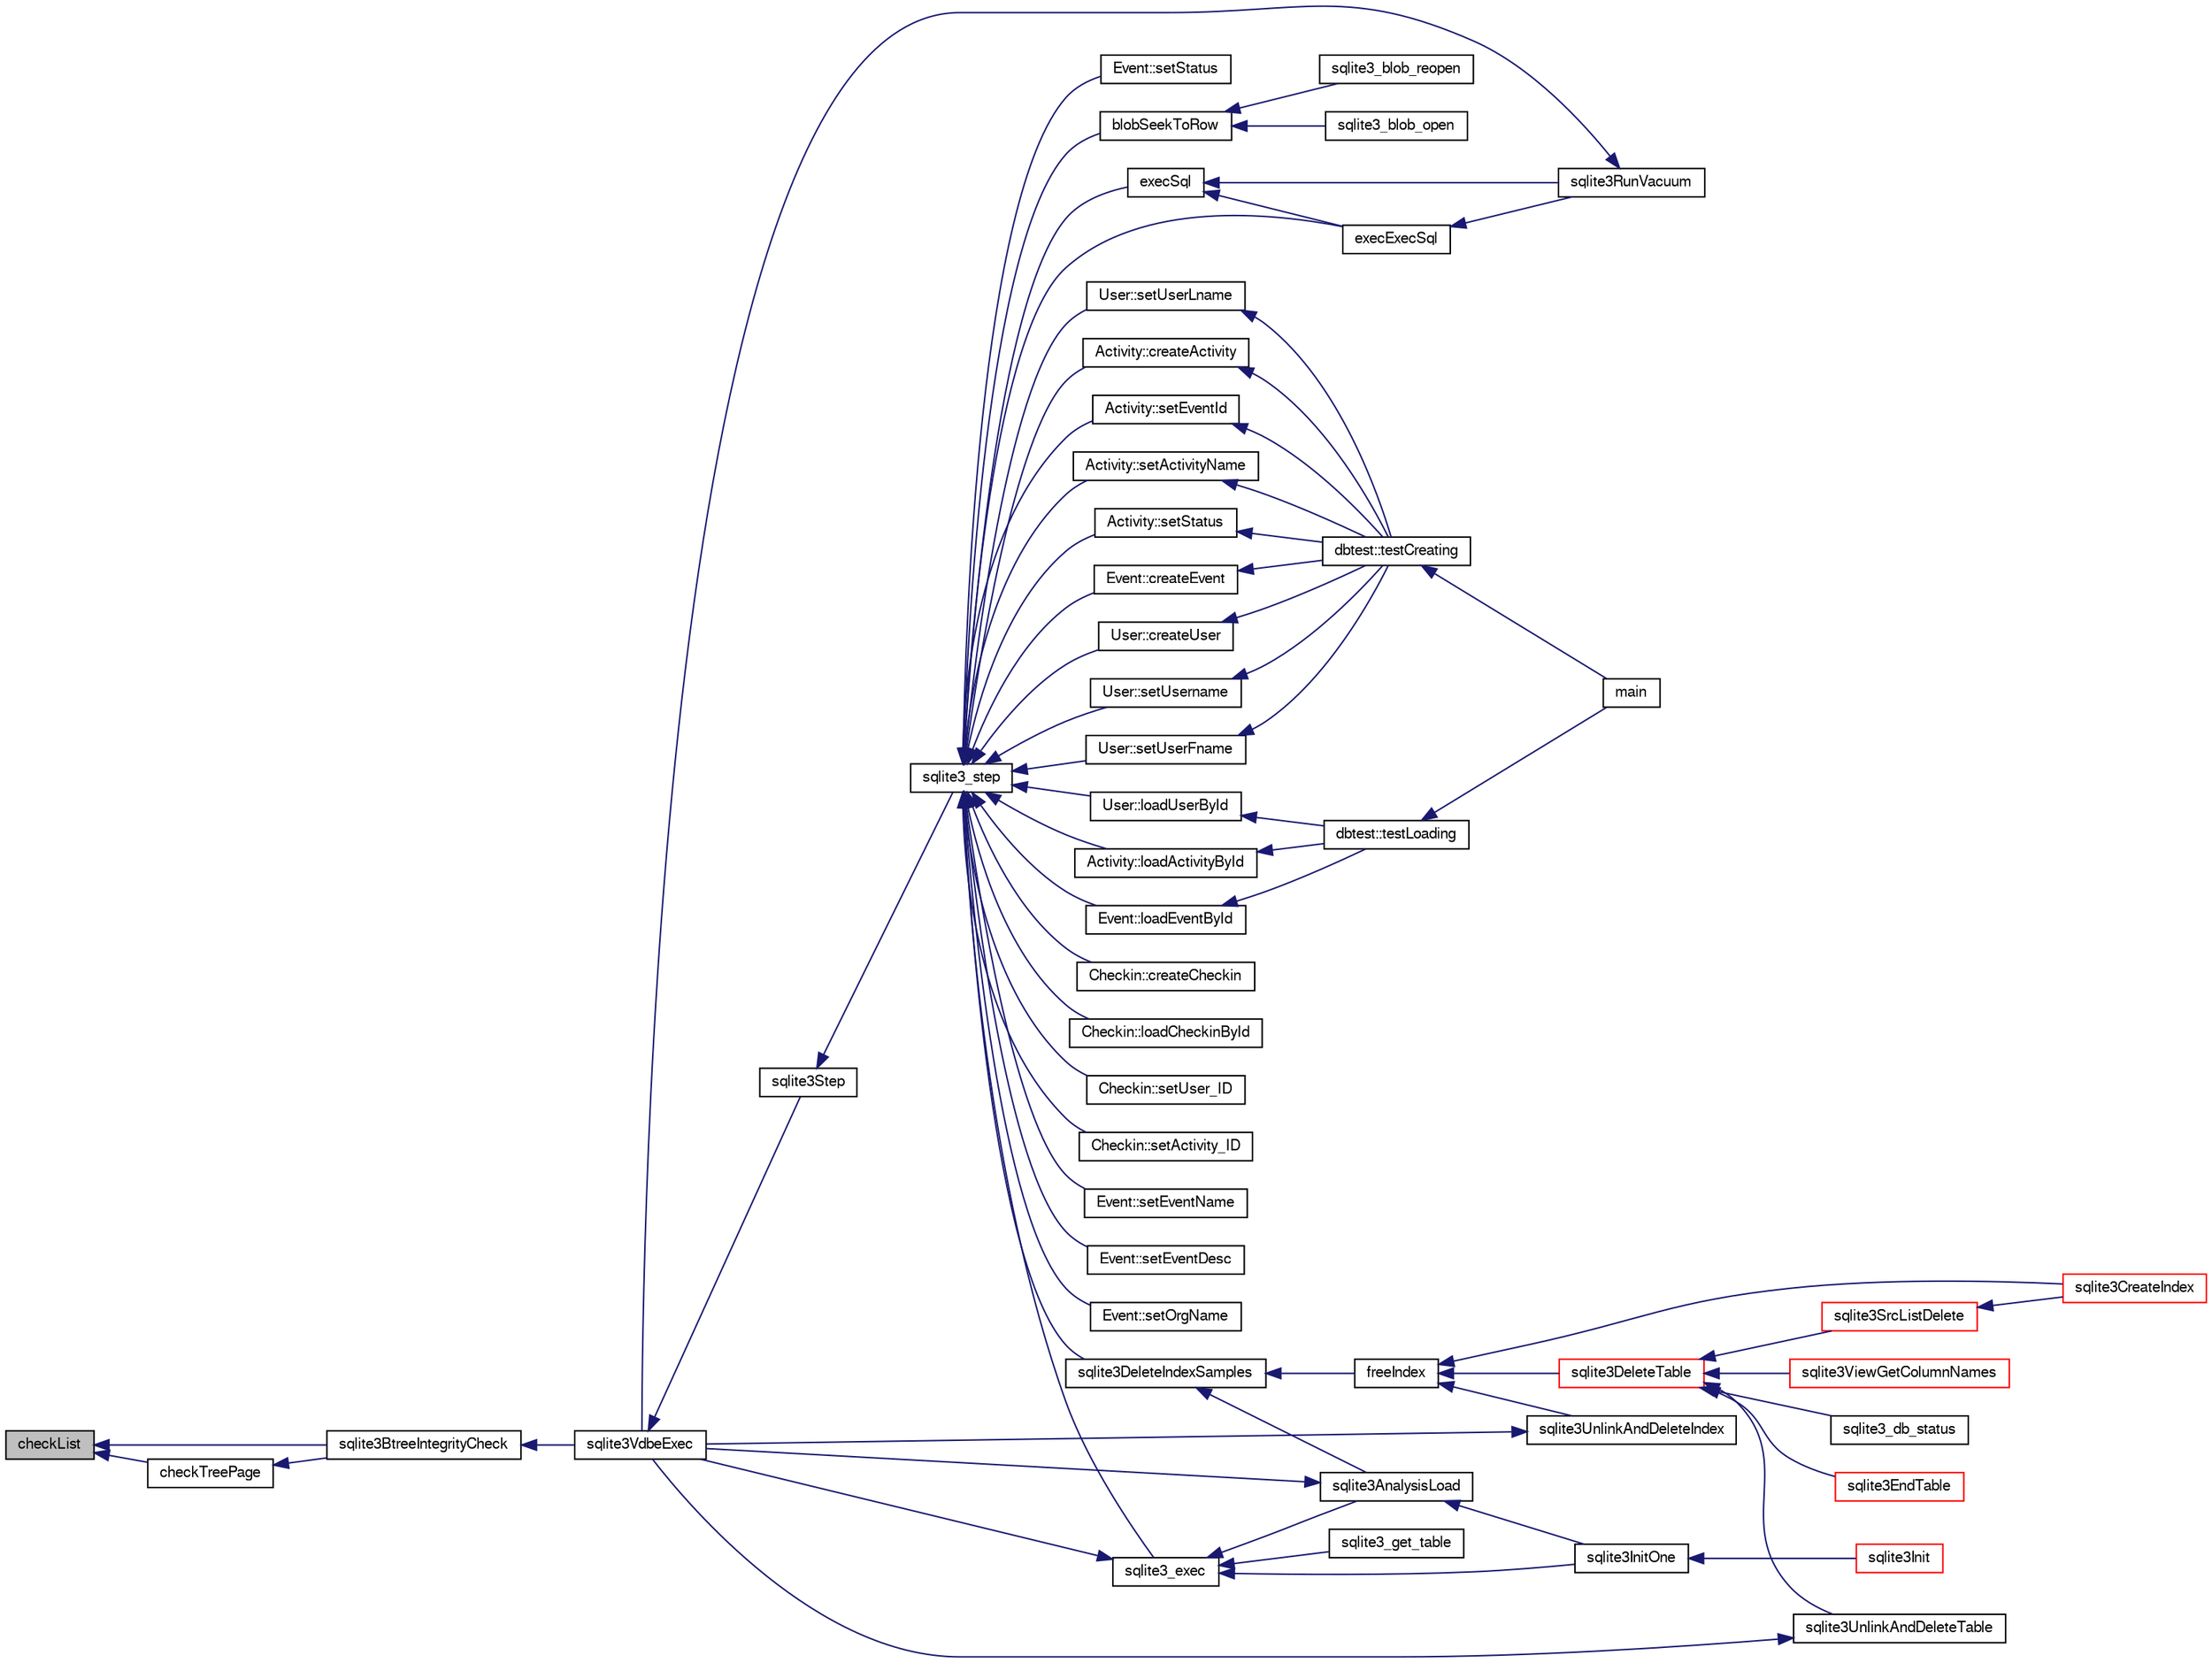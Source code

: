 digraph "checkList"
{
  edge [fontname="FreeSans",fontsize="10",labelfontname="FreeSans",labelfontsize="10"];
  node [fontname="FreeSans",fontsize="10",shape=record];
  rankdir="LR";
  Node40631 [label="checkList",height=0.2,width=0.4,color="black", fillcolor="grey75", style="filled", fontcolor="black"];
  Node40631 -> Node40632 [dir="back",color="midnightblue",fontsize="10",style="solid",fontname="FreeSans"];
  Node40632 [label="checkTreePage",height=0.2,width=0.4,color="black", fillcolor="white", style="filled",URL="$sqlite3_8c.html#a0bdac89d12e5ac328d260ae8259777b2"];
  Node40632 -> Node40633 [dir="back",color="midnightblue",fontsize="10",style="solid",fontname="FreeSans"];
  Node40633 [label="sqlite3BtreeIntegrityCheck",height=0.2,width=0.4,color="black", fillcolor="white", style="filled",URL="$sqlite3_8c.html#aa00011902d9e5ba26452d147c43fa1d8"];
  Node40633 -> Node40634 [dir="back",color="midnightblue",fontsize="10",style="solid",fontname="FreeSans"];
  Node40634 [label="sqlite3VdbeExec",height=0.2,width=0.4,color="black", fillcolor="white", style="filled",URL="$sqlite3_8c.html#a8ce40a614bdc56719c4d642b1e4dfb21"];
  Node40634 -> Node40635 [dir="back",color="midnightblue",fontsize="10",style="solid",fontname="FreeSans"];
  Node40635 [label="sqlite3Step",height=0.2,width=0.4,color="black", fillcolor="white", style="filled",URL="$sqlite3_8c.html#a3f2872e873e2758a4beedad1d5113554"];
  Node40635 -> Node40636 [dir="back",color="midnightblue",fontsize="10",style="solid",fontname="FreeSans"];
  Node40636 [label="sqlite3_step",height=0.2,width=0.4,color="black", fillcolor="white", style="filled",URL="$sqlite3_8h.html#ac1e491ce36b7471eb28387f7d3c74334"];
  Node40636 -> Node40637 [dir="back",color="midnightblue",fontsize="10",style="solid",fontname="FreeSans"];
  Node40637 [label="Activity::createActivity",height=0.2,width=0.4,color="black", fillcolor="white", style="filled",URL="$classActivity.html#a813cc5e52c14ab49b39014c134e3425b"];
  Node40637 -> Node40638 [dir="back",color="midnightblue",fontsize="10",style="solid",fontname="FreeSans"];
  Node40638 [label="dbtest::testCreating",height=0.2,width=0.4,color="black", fillcolor="white", style="filled",URL="$classdbtest.html#a8193e88a7df657069c8a6bd09c8243b7"];
  Node40638 -> Node40639 [dir="back",color="midnightblue",fontsize="10",style="solid",fontname="FreeSans"];
  Node40639 [label="main",height=0.2,width=0.4,color="black", fillcolor="white", style="filled",URL="$test_8cpp.html#ae66f6b31b5ad750f1fe042a706a4e3d4"];
  Node40636 -> Node40640 [dir="back",color="midnightblue",fontsize="10",style="solid",fontname="FreeSans"];
  Node40640 [label="Activity::loadActivityById",height=0.2,width=0.4,color="black", fillcolor="white", style="filled",URL="$classActivity.html#abe4ffb4f08a47212ebf9013259d9e7fd"];
  Node40640 -> Node40641 [dir="back",color="midnightblue",fontsize="10",style="solid",fontname="FreeSans"];
  Node40641 [label="dbtest::testLoading",height=0.2,width=0.4,color="black", fillcolor="white", style="filled",URL="$classdbtest.html#a6f98d82a2c8e2b9040848763504ddae1"];
  Node40641 -> Node40639 [dir="back",color="midnightblue",fontsize="10",style="solid",fontname="FreeSans"];
  Node40636 -> Node40642 [dir="back",color="midnightblue",fontsize="10",style="solid",fontname="FreeSans"];
  Node40642 [label="Activity::setEventId",height=0.2,width=0.4,color="black", fillcolor="white", style="filled",URL="$classActivity.html#adb1d0fd0d08f473e068f0a4086bfa9ca"];
  Node40642 -> Node40638 [dir="back",color="midnightblue",fontsize="10",style="solid",fontname="FreeSans"];
  Node40636 -> Node40643 [dir="back",color="midnightblue",fontsize="10",style="solid",fontname="FreeSans"];
  Node40643 [label="Activity::setActivityName",height=0.2,width=0.4,color="black", fillcolor="white", style="filled",URL="$classActivity.html#a62dc3737b33915a36086f9dd26d16a81"];
  Node40643 -> Node40638 [dir="back",color="midnightblue",fontsize="10",style="solid",fontname="FreeSans"];
  Node40636 -> Node40644 [dir="back",color="midnightblue",fontsize="10",style="solid",fontname="FreeSans"];
  Node40644 [label="Activity::setStatus",height=0.2,width=0.4,color="black", fillcolor="white", style="filled",URL="$classActivity.html#af618135a7738f4d2a7ee147a8ef912ea"];
  Node40644 -> Node40638 [dir="back",color="midnightblue",fontsize="10",style="solid",fontname="FreeSans"];
  Node40636 -> Node40645 [dir="back",color="midnightblue",fontsize="10",style="solid",fontname="FreeSans"];
  Node40645 [label="Checkin::createCheckin",height=0.2,width=0.4,color="black", fillcolor="white", style="filled",URL="$classCheckin.html#a4e40acdf7fff0e607f6de4f24f3a163c"];
  Node40636 -> Node40646 [dir="back",color="midnightblue",fontsize="10",style="solid",fontname="FreeSans"];
  Node40646 [label="Checkin::loadCheckinById",height=0.2,width=0.4,color="black", fillcolor="white", style="filled",URL="$classCheckin.html#a3461f70ea6c68475225f2a07f78a21e0"];
  Node40636 -> Node40647 [dir="back",color="midnightblue",fontsize="10",style="solid",fontname="FreeSans"];
  Node40647 [label="Checkin::setUser_ID",height=0.2,width=0.4,color="black", fillcolor="white", style="filled",URL="$classCheckin.html#a76ab640f4f912876dbebf183db5359c6"];
  Node40636 -> Node40648 [dir="back",color="midnightblue",fontsize="10",style="solid",fontname="FreeSans"];
  Node40648 [label="Checkin::setActivity_ID",height=0.2,width=0.4,color="black", fillcolor="white", style="filled",URL="$classCheckin.html#ab2ff3ec2604ec73a42af25874a00b232"];
  Node40636 -> Node40649 [dir="back",color="midnightblue",fontsize="10",style="solid",fontname="FreeSans"];
  Node40649 [label="Event::createEvent",height=0.2,width=0.4,color="black", fillcolor="white", style="filled",URL="$classEvent.html#a77adb9f4a46ffb32c2d931f0691f5903"];
  Node40649 -> Node40638 [dir="back",color="midnightblue",fontsize="10",style="solid",fontname="FreeSans"];
  Node40636 -> Node40650 [dir="back",color="midnightblue",fontsize="10",style="solid",fontname="FreeSans"];
  Node40650 [label="Event::loadEventById",height=0.2,width=0.4,color="black", fillcolor="white", style="filled",URL="$classEvent.html#afa66cea33f722dbeecb69cc98fdea055"];
  Node40650 -> Node40641 [dir="back",color="midnightblue",fontsize="10",style="solid",fontname="FreeSans"];
  Node40636 -> Node40651 [dir="back",color="midnightblue",fontsize="10",style="solid",fontname="FreeSans"];
  Node40651 [label="Event::setEventName",height=0.2,width=0.4,color="black", fillcolor="white", style="filled",URL="$classEvent.html#a10596b6ca077df05184e30d62b08729d"];
  Node40636 -> Node40652 [dir="back",color="midnightblue",fontsize="10",style="solid",fontname="FreeSans"];
  Node40652 [label="Event::setEventDesc",height=0.2,width=0.4,color="black", fillcolor="white", style="filled",URL="$classEvent.html#ae36b8377dcae792f1c5c4726024c981b"];
  Node40636 -> Node40653 [dir="back",color="midnightblue",fontsize="10",style="solid",fontname="FreeSans"];
  Node40653 [label="Event::setOrgName",height=0.2,width=0.4,color="black", fillcolor="white", style="filled",URL="$classEvent.html#a19aac0f776bd764563a54977656cf680"];
  Node40636 -> Node40654 [dir="back",color="midnightblue",fontsize="10",style="solid",fontname="FreeSans"];
  Node40654 [label="Event::setStatus",height=0.2,width=0.4,color="black", fillcolor="white", style="filled",URL="$classEvent.html#ab0a6b9285af0f4172eb841e2b80f8972"];
  Node40636 -> Node40655 [dir="back",color="midnightblue",fontsize="10",style="solid",fontname="FreeSans"];
  Node40655 [label="blobSeekToRow",height=0.2,width=0.4,color="black", fillcolor="white", style="filled",URL="$sqlite3_8c.html#afff57e13332b98c8a44a7cebe38962ab"];
  Node40655 -> Node40656 [dir="back",color="midnightblue",fontsize="10",style="solid",fontname="FreeSans"];
  Node40656 [label="sqlite3_blob_open",height=0.2,width=0.4,color="black", fillcolor="white", style="filled",URL="$sqlite3_8h.html#adb8ad839a5bdd62a43785132bc7dd518"];
  Node40655 -> Node40657 [dir="back",color="midnightblue",fontsize="10",style="solid",fontname="FreeSans"];
  Node40657 [label="sqlite3_blob_reopen",height=0.2,width=0.4,color="black", fillcolor="white", style="filled",URL="$sqlite3_8h.html#abc77c24fdc0150138490359a94360f7e"];
  Node40636 -> Node40658 [dir="back",color="midnightblue",fontsize="10",style="solid",fontname="FreeSans"];
  Node40658 [label="sqlite3DeleteIndexSamples",height=0.2,width=0.4,color="black", fillcolor="white", style="filled",URL="$sqlite3_8c.html#aaeda0302fbf61397ec009f65bed047ef"];
  Node40658 -> Node40659 [dir="back",color="midnightblue",fontsize="10",style="solid",fontname="FreeSans"];
  Node40659 [label="sqlite3AnalysisLoad",height=0.2,width=0.4,color="black", fillcolor="white", style="filled",URL="$sqlite3_8c.html#a48a2301c27e1d3d68708b9b8761b5a01"];
  Node40659 -> Node40634 [dir="back",color="midnightblue",fontsize="10",style="solid",fontname="FreeSans"];
  Node40659 -> Node40660 [dir="back",color="midnightblue",fontsize="10",style="solid",fontname="FreeSans"];
  Node40660 [label="sqlite3InitOne",height=0.2,width=0.4,color="black", fillcolor="white", style="filled",URL="$sqlite3_8c.html#ac4318b25df65269906b0379251fe9b85"];
  Node40660 -> Node40661 [dir="back",color="midnightblue",fontsize="10",style="solid",fontname="FreeSans"];
  Node40661 [label="sqlite3Init",height=0.2,width=0.4,color="red", fillcolor="white", style="filled",URL="$sqlite3_8c.html#aed74e3dc765631a833f522f425ff5a48"];
  Node40658 -> Node40761 [dir="back",color="midnightblue",fontsize="10",style="solid",fontname="FreeSans"];
  Node40761 [label="freeIndex",height=0.2,width=0.4,color="black", fillcolor="white", style="filled",URL="$sqlite3_8c.html#a00907c99c18d5bcb9d0b38c077146c31"];
  Node40761 -> Node40762 [dir="back",color="midnightblue",fontsize="10",style="solid",fontname="FreeSans"];
  Node40762 [label="sqlite3UnlinkAndDeleteIndex",height=0.2,width=0.4,color="black", fillcolor="white", style="filled",URL="$sqlite3_8c.html#a889f2dcb438c56db37a6d61e9f25e244"];
  Node40762 -> Node40634 [dir="back",color="midnightblue",fontsize="10",style="solid",fontname="FreeSans"];
  Node40761 -> Node40763 [dir="back",color="midnightblue",fontsize="10",style="solid",fontname="FreeSans"];
  Node40763 [label="sqlite3DeleteTable",height=0.2,width=0.4,color="red", fillcolor="white", style="filled",URL="$sqlite3_8c.html#a7fd3d507375a381a3807f92735318973"];
  Node40763 -> Node40764 [dir="back",color="midnightblue",fontsize="10",style="solid",fontname="FreeSans"];
  Node40764 [label="sqlite3_db_status",height=0.2,width=0.4,color="black", fillcolor="white", style="filled",URL="$sqlite3_8h.html#ab64e8333313ee2e44116842711818940"];
  Node40763 -> Node40765 [dir="back",color="midnightblue",fontsize="10",style="solid",fontname="FreeSans"];
  Node40765 [label="sqlite3UnlinkAndDeleteTable",height=0.2,width=0.4,color="black", fillcolor="white", style="filled",URL="$sqlite3_8c.html#a9733677716a49de464f86fff164e9a1b"];
  Node40765 -> Node40634 [dir="back",color="midnightblue",fontsize="10",style="solid",fontname="FreeSans"];
  Node40763 -> Node40676 [dir="back",color="midnightblue",fontsize="10",style="solid",fontname="FreeSans"];
  Node40676 [label="sqlite3EndTable",height=0.2,width=0.4,color="red", fillcolor="white", style="filled",URL="$sqlite3_8c.html#a7b5f2c66c0f0b6f819d970ca389768b0"];
  Node40763 -> Node40711 [dir="back",color="midnightblue",fontsize="10",style="solid",fontname="FreeSans"];
  Node40711 [label="sqlite3ViewGetColumnNames",height=0.2,width=0.4,color="red", fillcolor="white", style="filled",URL="$sqlite3_8c.html#aebc7cd8d9e2bd174ae0a60363d3f6ce8"];
  Node40763 -> Node40766 [dir="back",color="midnightblue",fontsize="10",style="solid",fontname="FreeSans"];
  Node40766 [label="sqlite3SrcListDelete",height=0.2,width=0.4,color="red", fillcolor="white", style="filled",URL="$sqlite3_8c.html#acc250a3e5e7fd8889a16a9f28e3e7312"];
  Node40766 -> Node40673 [dir="back",color="midnightblue",fontsize="10",style="solid",fontname="FreeSans"];
  Node40673 [label="sqlite3CreateIndex",height=0.2,width=0.4,color="red", fillcolor="white", style="filled",URL="$sqlite3_8c.html#a8dbe5e590ab6c58a8c45f34f7c81e825"];
  Node40761 -> Node40673 [dir="back",color="midnightblue",fontsize="10",style="solid",fontname="FreeSans"];
  Node40636 -> Node40827 [dir="back",color="midnightblue",fontsize="10",style="solid",fontname="FreeSans"];
  Node40827 [label="sqlite3_exec",height=0.2,width=0.4,color="black", fillcolor="white", style="filled",URL="$sqlite3_8h.html#a97487ec8150e0bcc8fa392ab8f0e24db"];
  Node40827 -> Node40634 [dir="back",color="midnightblue",fontsize="10",style="solid",fontname="FreeSans"];
  Node40827 -> Node40659 [dir="back",color="midnightblue",fontsize="10",style="solid",fontname="FreeSans"];
  Node40827 -> Node40660 [dir="back",color="midnightblue",fontsize="10",style="solid",fontname="FreeSans"];
  Node40827 -> Node40828 [dir="back",color="midnightblue",fontsize="10",style="solid",fontname="FreeSans"];
  Node40828 [label="sqlite3_get_table",height=0.2,width=0.4,color="black", fillcolor="white", style="filled",URL="$sqlite3_8h.html#a5effeac4e12df57beaa35c5be1f61579"];
  Node40636 -> Node40818 [dir="back",color="midnightblue",fontsize="10",style="solid",fontname="FreeSans"];
  Node40818 [label="execSql",height=0.2,width=0.4,color="black", fillcolor="white", style="filled",URL="$sqlite3_8c.html#a7d16651b98a110662f4c265eff0246cb"];
  Node40818 -> Node40819 [dir="back",color="midnightblue",fontsize="10",style="solid",fontname="FreeSans"];
  Node40819 [label="execExecSql",height=0.2,width=0.4,color="black", fillcolor="white", style="filled",URL="$sqlite3_8c.html#ac1be09a6c047f21133d16378d301e0d4"];
  Node40819 -> Node40820 [dir="back",color="midnightblue",fontsize="10",style="solid",fontname="FreeSans"];
  Node40820 [label="sqlite3RunVacuum",height=0.2,width=0.4,color="black", fillcolor="white", style="filled",URL="$sqlite3_8c.html#a5e83ddc7b3e7e8e79ad5d1fc92de1d2f"];
  Node40820 -> Node40634 [dir="back",color="midnightblue",fontsize="10",style="solid",fontname="FreeSans"];
  Node40818 -> Node40820 [dir="back",color="midnightblue",fontsize="10",style="solid",fontname="FreeSans"];
  Node40636 -> Node40819 [dir="back",color="midnightblue",fontsize="10",style="solid",fontname="FreeSans"];
  Node40636 -> Node40821 [dir="back",color="midnightblue",fontsize="10",style="solid",fontname="FreeSans"];
  Node40821 [label="User::createUser",height=0.2,width=0.4,color="black", fillcolor="white", style="filled",URL="$classUser.html#a22ed673939e8cc0a136130b809bba513"];
  Node40821 -> Node40638 [dir="back",color="midnightblue",fontsize="10",style="solid",fontname="FreeSans"];
  Node40636 -> Node40822 [dir="back",color="midnightblue",fontsize="10",style="solid",fontname="FreeSans"];
  Node40822 [label="User::loadUserById",height=0.2,width=0.4,color="black", fillcolor="white", style="filled",URL="$classUser.html#a863377665b7fb83c5547dcf9727f5092"];
  Node40822 -> Node40641 [dir="back",color="midnightblue",fontsize="10",style="solid",fontname="FreeSans"];
  Node40636 -> Node40823 [dir="back",color="midnightblue",fontsize="10",style="solid",fontname="FreeSans"];
  Node40823 [label="User::setUsername",height=0.2,width=0.4,color="black", fillcolor="white", style="filled",URL="$classUser.html#aa0497022a136cb78de785b0a39ae60b1"];
  Node40823 -> Node40638 [dir="back",color="midnightblue",fontsize="10",style="solid",fontname="FreeSans"];
  Node40636 -> Node40824 [dir="back",color="midnightblue",fontsize="10",style="solid",fontname="FreeSans"];
  Node40824 [label="User::setUserFname",height=0.2,width=0.4,color="black", fillcolor="white", style="filled",URL="$classUser.html#a72657eb55cd0ca437b4841a43f19912f"];
  Node40824 -> Node40638 [dir="back",color="midnightblue",fontsize="10",style="solid",fontname="FreeSans"];
  Node40636 -> Node40825 [dir="back",color="midnightblue",fontsize="10",style="solid",fontname="FreeSans"];
  Node40825 [label="User::setUserLname",height=0.2,width=0.4,color="black", fillcolor="white", style="filled",URL="$classUser.html#aa25973387e5afe1aa6f60dd6545e33b5"];
  Node40825 -> Node40638 [dir="back",color="midnightblue",fontsize="10",style="solid",fontname="FreeSans"];
  Node40631 -> Node40633 [dir="back",color="midnightblue",fontsize="10",style="solid",fontname="FreeSans"];
}
